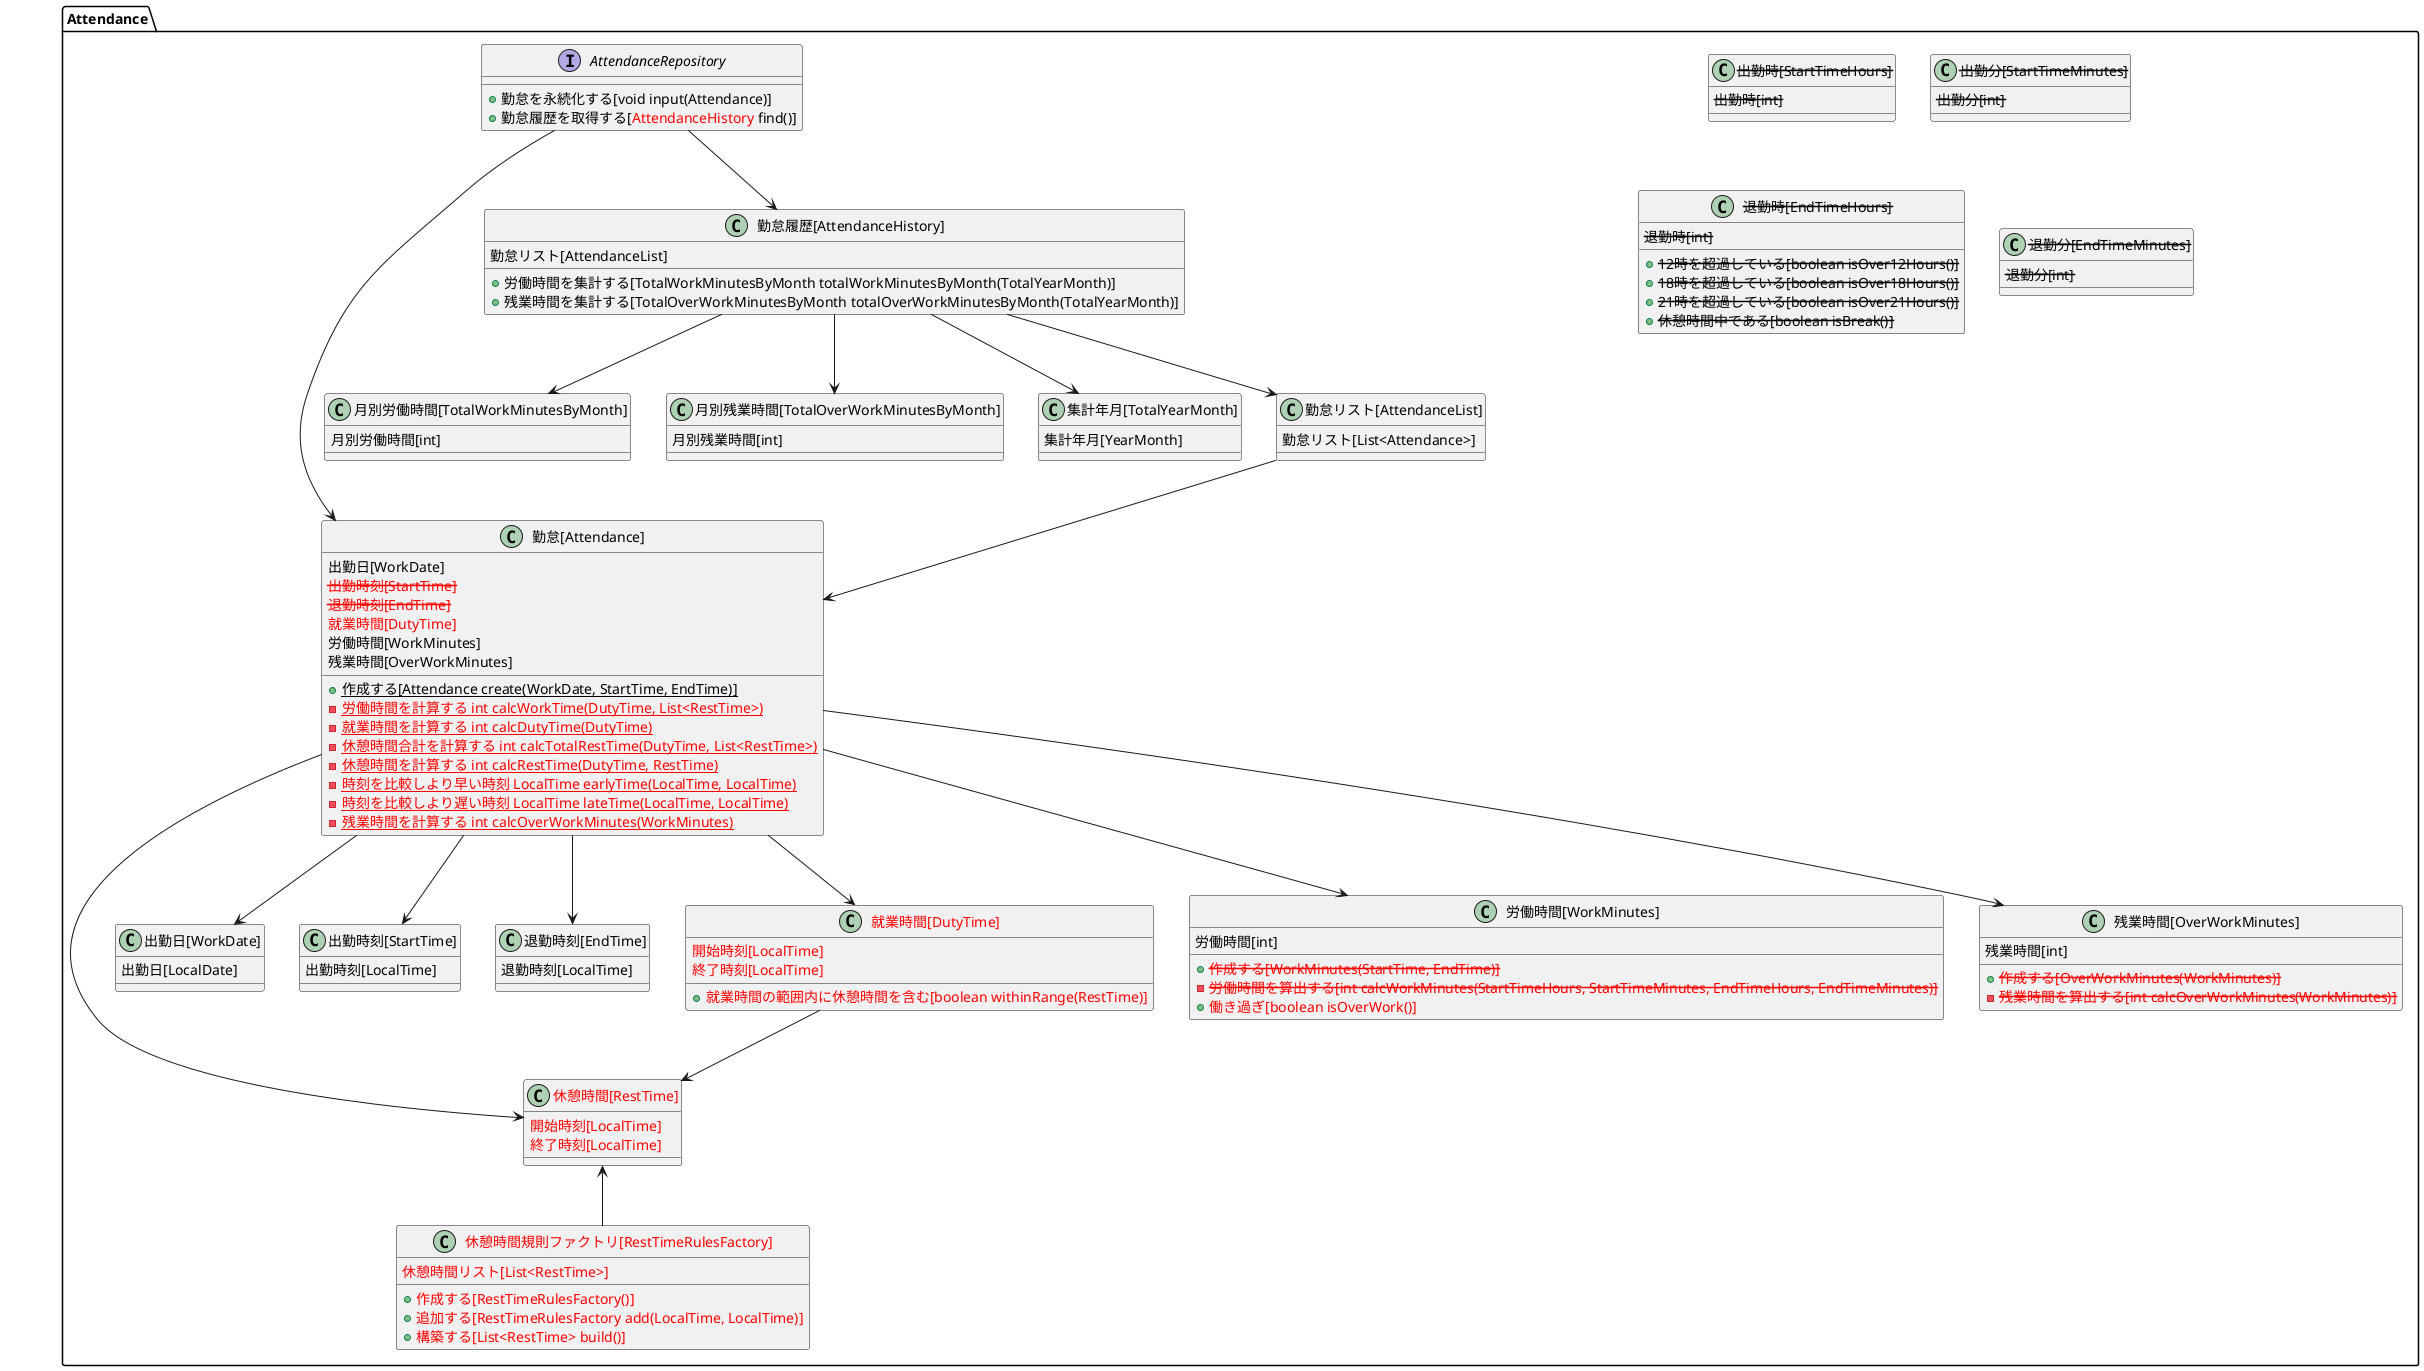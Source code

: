 @startuml

package Attendance {

interface AttendanceRepository {
    + 勤怠を永続化する[void input(Attendance)]
    + 勤怠履歴を取得する[<color:red>AttendanceHistory</color> find()]
}

class "勤怠[Attendance]" as Attendance {
    出勤日[WorkDate]
    <color:red><s>出勤時刻[StartTime]</s></color>
    <color:red><s>退勤時刻[EndTime]</s></color>
    <color:red>就業時間[DutyTime]</color>
    労働時間[WorkMinutes]
    残業時間[OverWorkMinutes]
    + {static} 作成する[Attendance create(WorkDate, StartTime, EndTime)]
    - {static} <color:red>労働時間を計算する int calcWorkTime(DutyTime, List<RestTime>)</color>
    - {static} <color:red>就業時間を計算する int calcDutyTime(DutyTime)</color>
    - {static} <color:red>休憩時間合計を計算する int calcTotalRestTime(DutyTime, List<RestTime>)</color>
    - {static} <color:red>休憩時間を計算する int calcRestTime(DutyTime, RestTime)</color>
    - {static} <color:red>時刻を比較しより早い時刻 LocalTime earlyTime(LocalTime, LocalTime)</color>
    - {static} <color:red>時刻を比較しより遅い時刻 LocalTime lateTime(LocalTime, LocalTime)</color>
    - {static} <color:red>残業時間を計算する int calcOverWorkMinutes(WorkMinutes)</color>
}

class "勤怠履歴[AttendanceHistory]" as AttendanceHistory {
    勤怠リスト[AttendanceList]
    + 労働時間を集計する[TotalWorkMinutesByMonth totalWorkMinutesByMonth(TotalYearMonth)]
    + 残業時間を集計する[TotalOverWorkMinutesByMonth totalOverWorkMinutesByMonth(TotalYearMonth)]
}

class "月別労働時間[TotalWorkMinutesByMonth]" as TotalWorkMinutesByMonth {
    月別労働時間[int]
}

class "月別残業時間[TotalOverWorkMinutesByMonth]" as TotalOverWorkMinutesByMonth {
    月別残業時間[int]
}

class "集計年月[TotalYearMonth]" as TotalYearMonth {
    集計年月[YearMonth]
}

class "勤怠リスト[AttendanceList]" as AttendanceList {
    勤怠リスト[List<Attendance>]
}

class "出勤日[WorkDate]" as WorkDate {
    出勤日[LocalDate]
}

class "出勤時刻[StartTime]" as StartTime {
    出勤時刻[LocalTime]
}

class "退勤時刻[EndTime]" as EndTime {
    退勤時刻[LocalTime]
}

class "<color:red>就業時間[DutyTime]</color>" as DutyTime {
    <color:red>開始時刻[LocalTime]</color>
    <color:red>終了時刻[LocalTime]</color>
    + <color:red>就業時間の範囲内に休憩時間を含む[boolean withinRange(RestTime)]</color>
}

class "<color:red>休憩時間[RestTime]</color>" as RestTime {
    <color:red>開始時刻[LocalTime]</color>
    <color:red>終了時刻[LocalTime]</color>
}

class "労働時間[WorkMinutes]" as WorkMinutes {
    労働時間[int]
    + <color:red><s>作成する[WorkMinutes(StartTime, EndTime)]</s></color>
    - <color:red><s>労働時間を算出する[int calcWorkMinutes(StartTimeHours, StartTimeMinutes, EndTimeHours, EndTimeMinutes)]</s></color>
    + <color:red>働き過ぎ[boolean isOverWork()]</color>
}

class "残業時間[OverWorkMinutes]" as OverWorkMinutes {
    残業時間[int]
    + <color:red><s>作成する[OverWorkMinutes(WorkMinutes)]</s></color>
    - <color:red><s>残業時間を算出する[int calcOverWorkMinutes(WorkMinutes)]</s></color>
}

class "<color:red>休憩時間規則ファクトリ[RestTimeRulesFactory]</color>" as RestTimeRulesFactory {
    <color:red>休憩時間リスト[List<RestTime>]</color>
    + <color:red>作成する[RestTimeRulesFactory()]</color>
    + <color:red>追加する[RestTimeRulesFactory add(LocalTime, LocalTime)]</color>
    + <color:red>構築する[List<RestTime> build()]</color>
}

class "<s>出勤時[StartTimeHours]</s>" as StartTimeHours {
    <s>出勤時[int]</s>
}

class "<s>出勤分[StartTimeMinutes]</s>" as StartTimeMinutes {
    <s>出勤分[int]</s>
}

class "<s>退勤時[EndTimeHours]</s>" as EndTimeHours {
    <s>退勤時[int]</s>
    + <s>12時を超過している[boolean isOver12Hours()]</s>
    + <s>18時を超過している[boolean isOver18Hours()]</s>
    + <s>21時を超過している[boolean isOver21Hours()]</s>
    + <s>休憩時間中である[boolean isBreak()]</s>
}

class "<s>退勤分[EndTimeMinutes]</s>" as EndTimeMinutes {
    <s>退勤分[int]</s>
}

AttendanceRepository -down-> Attendance
AttendanceRepository -down-> AttendanceHistory

AttendanceHistory -down-> AttendanceList
AttendanceList -down-> Attendance

AttendanceHistory -down-> TotalWorkMinutesByMonth
AttendanceHistory -down-> TotalOverWorkMinutesByMonth
AttendanceHistory -down-> TotalYearMonth

Attendance -down-> WorkDate
Attendance -down-> StartTime
Attendance -down-> EndTime
Attendance -down-> DutyTime
Attendance -down-> RestTime
Attendance -down-> WorkMinutes
Attendance -down-> OverWorkMinutes

DutyTime -down-> RestTime

RestTimeRulesFactory -up-> RestTime

}

@enduml
